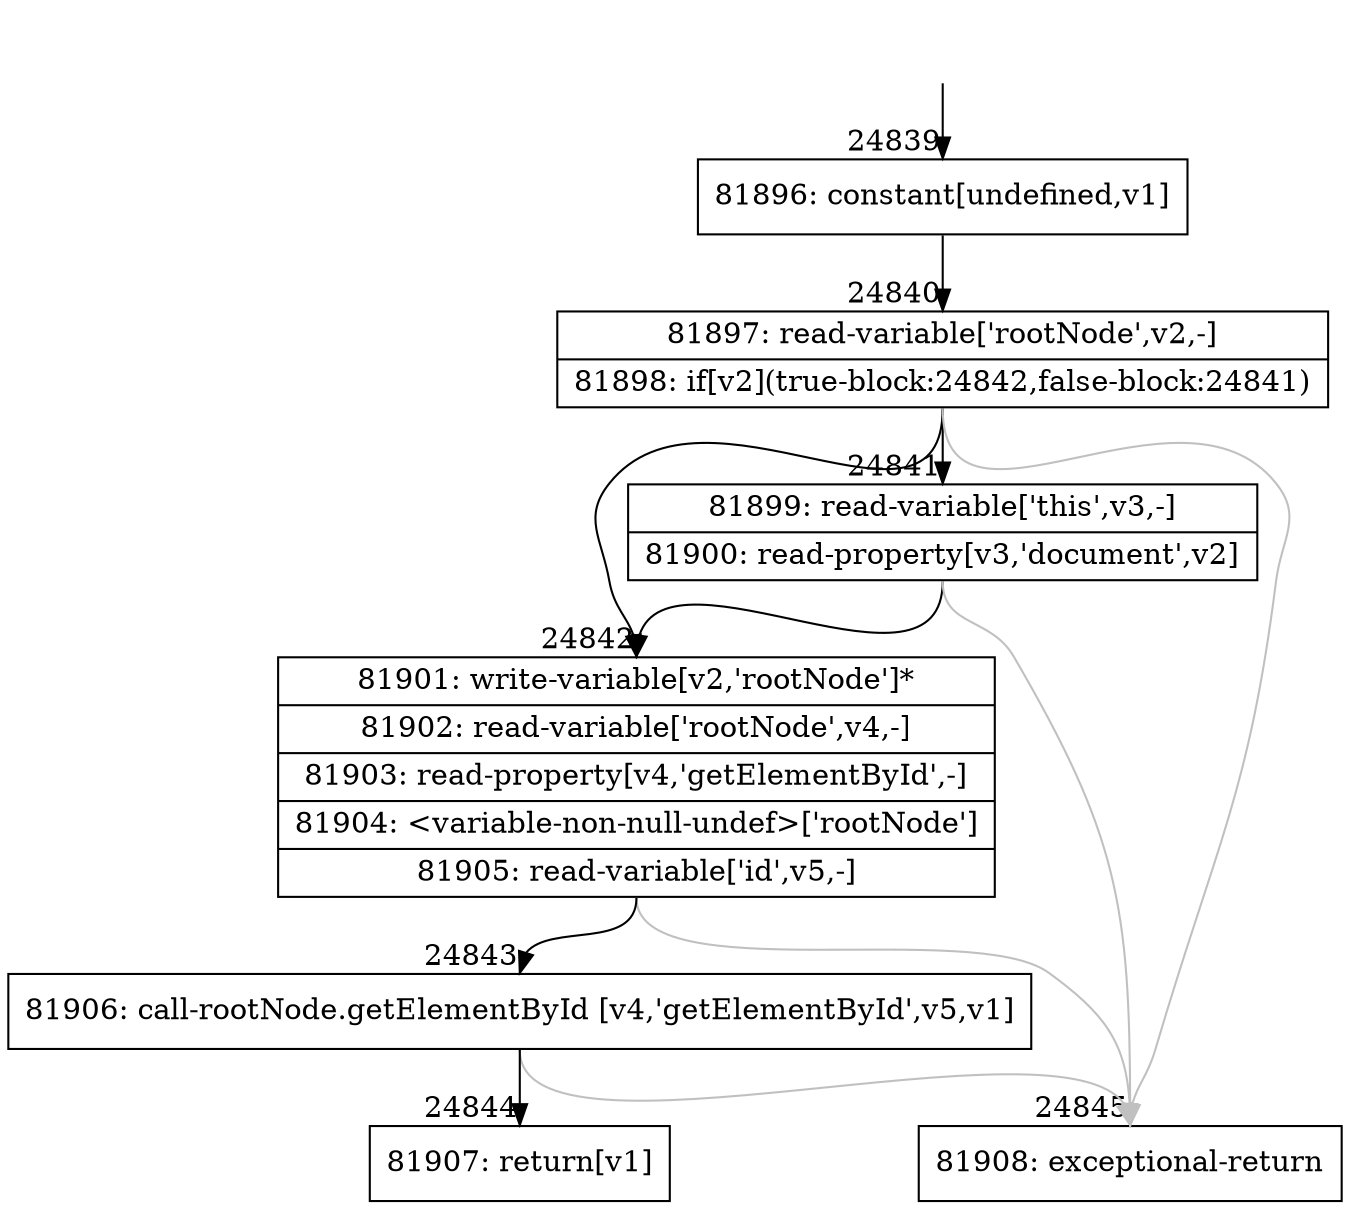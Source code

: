 digraph {
rankdir="TD"
BB_entry2182[shape=none,label=""];
BB_entry2182 -> BB24839 [tailport=s, headport=n, headlabel="    24839"]
BB24839 [shape=record label="{81896: constant[undefined,v1]}" ] 
BB24839 -> BB24840 [tailport=s, headport=n, headlabel="      24840"]
BB24840 [shape=record label="{81897: read-variable['rootNode',v2,-]|81898: if[v2](true-block:24842,false-block:24841)}" ] 
BB24840 -> BB24842 [tailport=s, headport=n, headlabel="      24842"]
BB24840 -> BB24841 [tailport=s, headport=n, headlabel="      24841"]
BB24840 -> BB24845 [tailport=s, headport=n, color=gray, headlabel="      24845"]
BB24841 [shape=record label="{81899: read-variable['this',v3,-]|81900: read-property[v3,'document',v2]}" ] 
BB24841 -> BB24842 [tailport=s, headport=n]
BB24841 -> BB24845 [tailport=s, headport=n, color=gray]
BB24842 [shape=record label="{81901: write-variable[v2,'rootNode']*|81902: read-variable['rootNode',v4,-]|81903: read-property[v4,'getElementById',-]|81904: \<variable-non-null-undef\>['rootNode']|81905: read-variable['id',v5,-]}" ] 
BB24842 -> BB24843 [tailport=s, headport=n, headlabel="      24843"]
BB24842 -> BB24845 [tailport=s, headport=n, color=gray]
BB24843 [shape=record label="{81906: call-rootNode.getElementById [v4,'getElementById',v5,v1]}" ] 
BB24843 -> BB24844 [tailport=s, headport=n, headlabel="      24844"]
BB24843 -> BB24845 [tailport=s, headport=n, color=gray]
BB24844 [shape=record label="{81907: return[v1]}" ] 
BB24845 [shape=record label="{81908: exceptional-return}" ] 
//#$~ 46444
}
